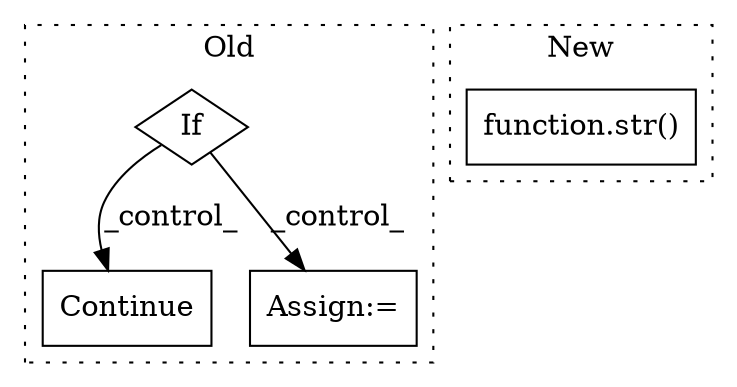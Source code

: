 digraph G {
subgraph cluster0 {
1 [label="Continue" a="43" s="3713" l="8" shape="box"];
3 [label="If" a="96" s="3366" l="3" shape="diamond"];
4 [label="Assign:=" a="68" s="4281" l="4" shape="box"];
label = "Old";
style="dotted";
}
subgraph cluster1 {
2 [label="function.str()" a="75" s="2225,2240" l="4,1" shape="box"];
label = "New";
style="dotted";
}
3 -> 4 [label="_control_"];
3 -> 1 [label="_control_"];
}